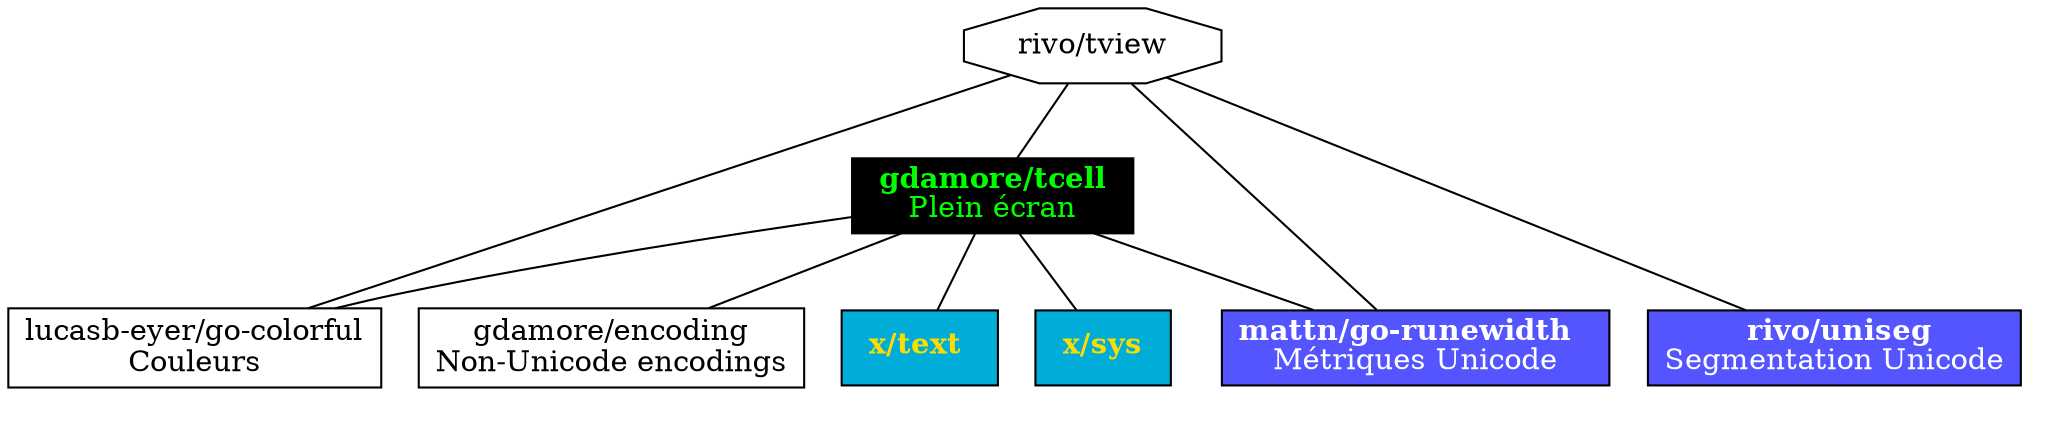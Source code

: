 graph tview_deps {
    rankdir = TB;

    node [ shape="octagon" ];
    tview [ label="rivo/tview" ];

    node [ shape="rect" ];
    colorful [label = "lucasb-eyer/go-colorful\nCouleurs"];
    tcell [ label=< <B>gdamore/tcell</B> <br/>Plein écran>, fontcolor=green, fillcolor=black, style=filled,  ];
    encoding [ label="gdamore/encoding\nNon-Unicode encodings" ];

    node [ fillcolor="#5455FE", fontcolor="white" style="filled"]; // Unicode blue
    uniseg [ label=< <B>rivo/uniseg</B><br/>Segmentation Unicode> ];
    runewidth [ label=<<B>mattn/go-runewidth</B>  <br/>Métriques Unicode> ];

    node [ fillcolor="#00ADD8", fontcolor="#fddd00" style="filled" ]; // Gopher blue
    sys [ label=< <B>x/sys</B> > ];
    text [ label=< <B>x/text </B> > ];

    tcell -- encoding;
    tcell -- colorful;
    tcell -- runewidth;
    tcell -- sys;
    tcell -- text;

    tview -- tcell;
    tview -- colorful
    tview -- runewidth [ label="" ];
    tview -- uniseg [ label="" ];

    subgraph cluster_go {
        color=none;

        sys;
        text;
    }

    subgraph cluster_unicode {
        rank = same;
        color=none;

        runewidth
        uniseg
    }


}
